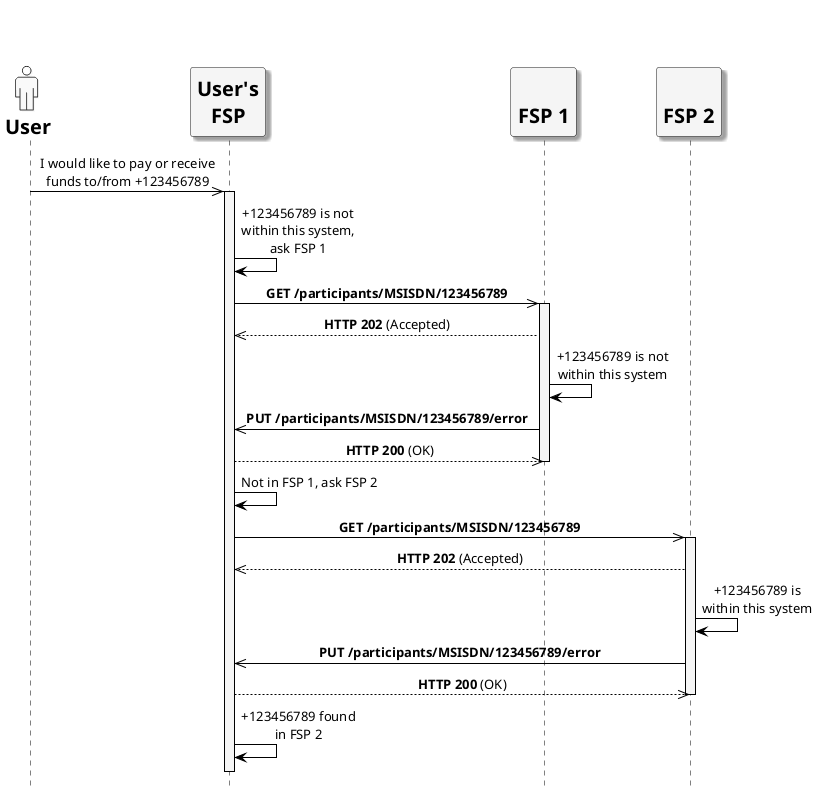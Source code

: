 /'*****
License
--------------
Copyright © 2017 Bill & Melinda Gates Foundation
The Mojaloop files are made available by the Bill & Melinda Gates Foundation under the Apache License, Version 2.0 (the "License") and you may not use these files except in compliance with the License. You may obtain a copy of the License at
http://www.apache.org/licenses/LICENSE-2.0
Unless required by applicable law or agreed to in writing, the Mojaloop files are distributed on an "AS IS" BASIS, WITHOUT WARRANTIES OR CONDITIONS OF ANY KIND, either express or implied. See the License for the specific language governing permissions and limitations under the License.
Contributors
--------------
This is the official list of the Mojaloop project contributors for this file.
Names of the original copyright holders (individuals or organizations)
should be listed with a '*' in the first column. People who have
contributed from an organization can be listed under the organization
that actually holds the copyright for their contributions (see the
Gates Foundation organization for an example). Those individuals should have
their names indented and be marked with a '-'. Email address can be added
optionally within square brackets <email>.
* Gates Foundation

- Name Surname <name.surname@gatesfoundation.com>
--------------
******'/

@startuml

' define actor image
sprite $actor [25x48/16] {
  0000000000010000000000000
  0000000006CAC910000000000
  0000000095101292000000000
  0000000651000119000000000
  0000000B10000018400000000
  0000001A10000016600000000
  0000000B10000017510000000
  000000083100001A210000000
  0000000191000176110000000
  000000003A866A61100000000
  0000000000466211100000000
  0003333333334443333310000
  0088888888888888888892000
  0821111111111111111118200
  8311111111111111111111A00
  A111111111111111111111A20
  A111111111111111111111A20
  A111111111111111111111A20
  A111111111111111111111A20
  A111111111111111111111A20
  A111111111111111111111A20
  A111111111111111111111A20
  A111111111111111111111A20
  A111551111111111138111A20
  A111661111111111139111A20
  A211661111111111139111A20
  A211661111111111139111A20
  A211661111161111139111A20
  A2116611111A2111139111A20
  A2116611111A2111139111A20
  A2116611111A2111139111A20
  A7669611111A211113A666B20
  36669611111A211113A666610
  00016611111A2111139111110
  00006611111A2111139100000
  00006611111A2111139100000
  00006611111A2111139100000
  00006611111A2111139100000
  00006611111A2111139100000
  00006611111A2111139100000
  00006611111A2111139100000
  00006611111A2111139100000
  00006611111A2111139100000
  00006611111A2111139100000
  00006966666B7666679100000
  0000266666666666664100000
  0000000111111111111100000
  0000000000000000000000000
}

' declaring skinparam
skinparam sequenceMessageAlign center
skinparam shadowing false
skinparam defaultFontName Verdana
skinparam monochrome true
skinparam SequenceLifeLineBackgroundColor WhiteSmoke
skinparam SequenceLifeLineBorderColor Black
skinparam ActorFontStyle Bold
skinparam ActorFontSize 20
skinparam ParticipantFontStyle Bold
skinparam ParticipantFontSize 20
skinparam ParticipantBackgroundColor WhiteSmoke
skinparam ArrowColor Black

skinparam actor {
  Bordercolor none
  Backgroundcolor none
  shadowing false
}

skinparam participant {
  shadowing true
}

hide footbox

' declare title
' title How to use the services provided by /participants if there is no common Account Lookup System

' Actor Keys:
' participant - FSP(User's) and FSP
' actor - User

' declare actors
actor "<$actor>\nUser" as user
participant "User's\nFSP" as userfsp
participant "\nFSP 1" as fsp1
participant "\nFSP 2" as fsp2

' start flow
user ->> userfsp: I would like to pay or receive\nfunds to/from +123456789
activate userfsp
userfsp -> userfsp: +123456789 is not\nwithin this system,\nask FSP 1
userfsp ->> fsp1: **GET /participants/MSISDN/123456789**
activate fsp1
userfsp <<-- fsp1: **HTTP 202** (Accepted)
fsp1 -> fsp1: +123456789 is not\nwithin this system
userfsp <<- fsp1: **PUT /participants/MSISDN/123456789/error**
userfsp -->> fsp1: **HTTP 200** (OK)
deactivate fsp1
userfsp -> userfsp: Not in FSP 1, ask FSP 2
userfsp ->> fsp2: **GET /participants/MSISDN/123456789**
activate fsp2
userfsp <<-- fsp2: **HTTP 202** (Accepted)
fsp2 -> fsp2: +123456789 is\nwithin this system
userfsp <<- fsp2: **PUT /participants/MSISDN/123456789/error**
userfsp -->> fsp2: **HTTP 200** (OK)
deactivate fsp2
userfsp -> userfsp: +123456789 found\nin FSP 2
userfsp -[hidden]>fsp2
deactivate userfsp
@enduml
